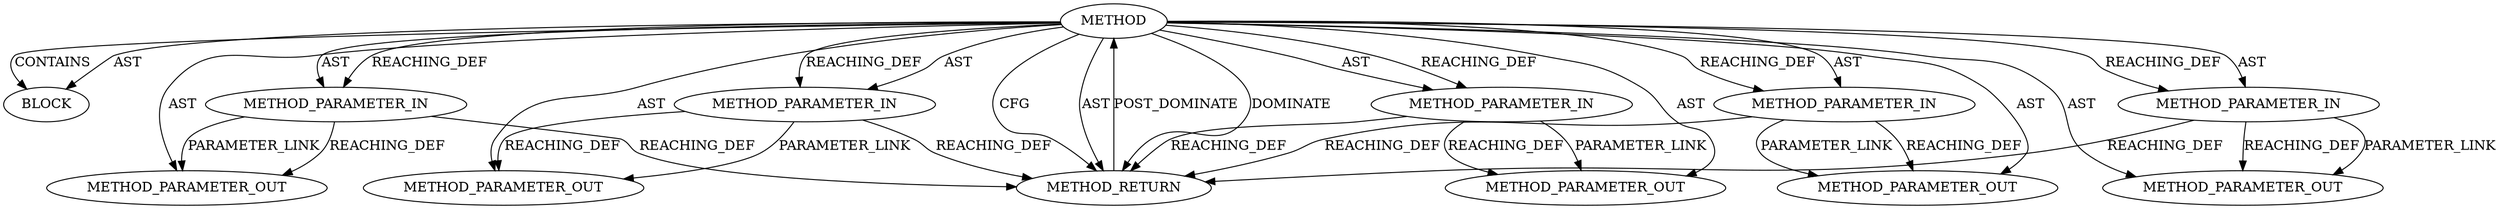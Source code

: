 digraph {
  20944 [label=BLOCK ORDER=1 ARGUMENT_INDEX=1 CODE="<empty>" TYPE_FULL_NAME="ANY"]
  20938 [label=METHOD AST_PARENT_TYPE="NAMESPACE_BLOCK" AST_PARENT_FULL_NAME="<global>" ORDER=0 CODE="<empty>" FULL_NAME="put_cmsg" IS_EXTERNAL=true FILENAME="<empty>" SIGNATURE="" NAME="put_cmsg"]
  20945 [label=METHOD_RETURN ORDER=2 CODE="RET" TYPE_FULL_NAME="ANY" EVALUATION_STRATEGY="BY_VALUE"]
  22386 [label=METHOD_PARAMETER_OUT ORDER=3 CODE="p3" IS_VARIADIC=false TYPE_FULL_NAME="ANY" EVALUATION_STRATEGY="BY_VALUE" INDEX=3 NAME="p3"]
  20943 [label=METHOD_PARAMETER_IN ORDER=5 CODE="p5" IS_VARIADIC=false TYPE_FULL_NAME="ANY" EVALUATION_STRATEGY="BY_VALUE" INDEX=5 NAME="p5"]
  20941 [label=METHOD_PARAMETER_IN ORDER=3 CODE="p3" IS_VARIADIC=false TYPE_FULL_NAME="ANY" EVALUATION_STRATEGY="BY_VALUE" INDEX=3 NAME="p3"]
  20940 [label=METHOD_PARAMETER_IN ORDER=2 CODE="p2" IS_VARIADIC=false TYPE_FULL_NAME="ANY" EVALUATION_STRATEGY="BY_VALUE" INDEX=2 NAME="p2"]
  22384 [label=METHOD_PARAMETER_OUT ORDER=1 CODE="p1" IS_VARIADIC=false TYPE_FULL_NAME="ANY" EVALUATION_STRATEGY="BY_VALUE" INDEX=1 NAME="p1"]
  22387 [label=METHOD_PARAMETER_OUT ORDER=4 CODE="p4" IS_VARIADIC=false TYPE_FULL_NAME="ANY" EVALUATION_STRATEGY="BY_VALUE" INDEX=4 NAME="p4"]
  20939 [label=METHOD_PARAMETER_IN ORDER=1 CODE="p1" IS_VARIADIC=false TYPE_FULL_NAME="ANY" EVALUATION_STRATEGY="BY_VALUE" INDEX=1 NAME="p1"]
  22388 [label=METHOD_PARAMETER_OUT ORDER=5 CODE="p5" IS_VARIADIC=false TYPE_FULL_NAME="ANY" EVALUATION_STRATEGY="BY_VALUE" INDEX=5 NAME="p5"]
  20942 [label=METHOD_PARAMETER_IN ORDER=4 CODE="p4" IS_VARIADIC=false TYPE_FULL_NAME="ANY" EVALUATION_STRATEGY="BY_VALUE" INDEX=4 NAME="p4"]
  22385 [label=METHOD_PARAMETER_OUT ORDER=2 CODE="p2" IS_VARIADIC=false TYPE_FULL_NAME="ANY" EVALUATION_STRATEGY="BY_VALUE" INDEX=2 NAME="p2"]
  20939 -> 22384 [label=REACHING_DEF VARIABLE="p1"]
  20941 -> 20945 [label=REACHING_DEF VARIABLE="p3"]
  20938 -> 20941 [label=AST ]
  20943 -> 22388 [label=REACHING_DEF VARIABLE="p5"]
  20938 -> 20940 [label=REACHING_DEF VARIABLE=""]
  20941 -> 22386 [label=PARAMETER_LINK ]
  20942 -> 22387 [label=REACHING_DEF VARIABLE="p4"]
  20945 -> 20938 [label=POST_DOMINATE ]
  20938 -> 22386 [label=AST ]
  20939 -> 20945 [label=REACHING_DEF VARIABLE="p1"]
  20938 -> 20941 [label=REACHING_DEF VARIABLE=""]
  20940 -> 22385 [label=REACHING_DEF VARIABLE="p2"]
  20940 -> 20945 [label=REACHING_DEF VARIABLE="p2"]
  20938 -> 20942 [label=AST ]
  20938 -> 20940 [label=AST ]
  20939 -> 22384 [label=PARAMETER_LINK ]
  20938 -> 20944 [label=AST ]
  20943 -> 22388 [label=PARAMETER_LINK ]
  20942 -> 20945 [label=REACHING_DEF VARIABLE="p4"]
  20938 -> 20945 [label=DOMINATE ]
  20938 -> 22384 [label=AST ]
  20938 -> 20943 [label=REACHING_DEF VARIABLE=""]
  20938 -> 20939 [label=AST ]
  20938 -> 22388 [label=AST ]
  20938 -> 20943 [label=AST ]
  20940 -> 22385 [label=PARAMETER_LINK ]
  20938 -> 20945 [label=CFG ]
  20943 -> 20945 [label=REACHING_DEF VARIABLE="p5"]
  20938 -> 22385 [label=AST ]
  20938 -> 22387 [label=AST ]
  20938 -> 20944 [label=CONTAINS ]
  20942 -> 22387 [label=PARAMETER_LINK ]
  20938 -> 20945 [label=AST ]
  20941 -> 22386 [label=REACHING_DEF VARIABLE="p3"]
  20938 -> 20942 [label=REACHING_DEF VARIABLE=""]
  20938 -> 20939 [label=REACHING_DEF VARIABLE=""]
}
